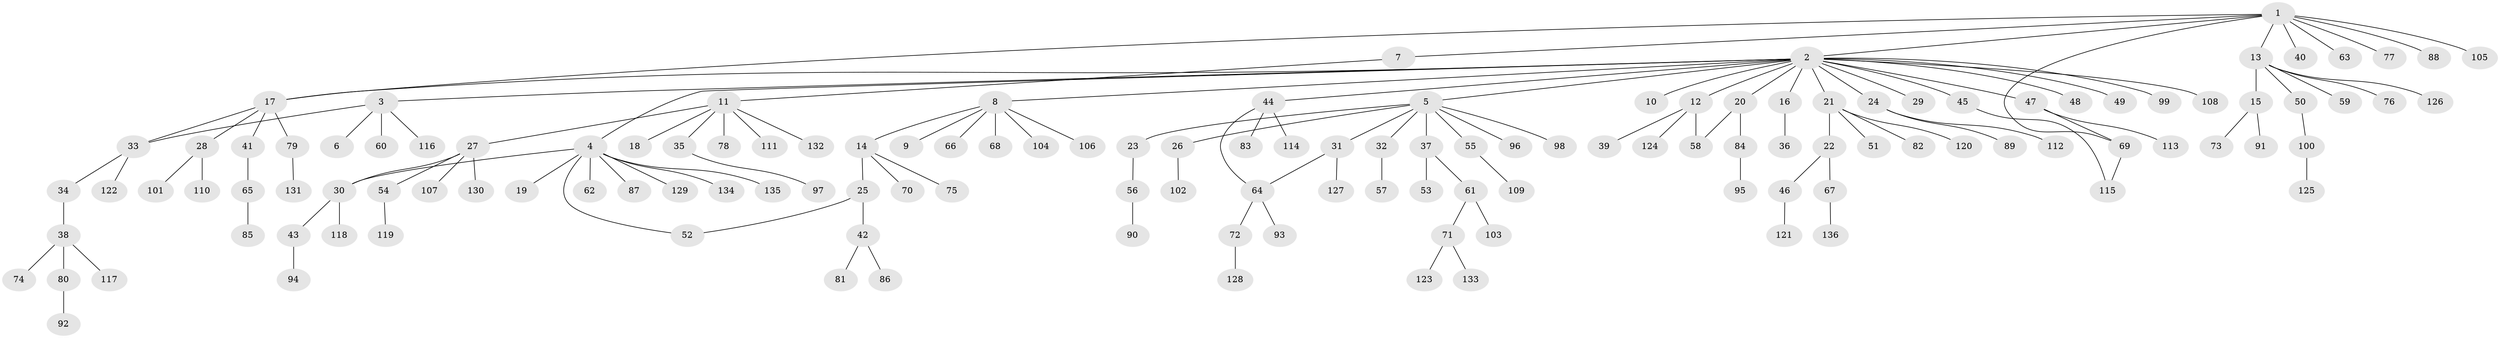 // coarse degree distribution, {10: 0.00980392156862745, 19: 0.00980392156862745, 4: 0.049019607843137254, 8: 0.0196078431372549, 6: 0.029411764705882353, 1: 0.5882352941176471, 3: 0.06862745098039216, 5: 0.00980392156862745, 2: 0.20588235294117646, 7: 0.00980392156862745}
// Generated by graph-tools (version 1.1) at 2025/23/03/03/25 07:23:52]
// undirected, 136 vertices, 143 edges
graph export_dot {
graph [start="1"]
  node [color=gray90,style=filled];
  1;
  2;
  3;
  4;
  5;
  6;
  7;
  8;
  9;
  10;
  11;
  12;
  13;
  14;
  15;
  16;
  17;
  18;
  19;
  20;
  21;
  22;
  23;
  24;
  25;
  26;
  27;
  28;
  29;
  30;
  31;
  32;
  33;
  34;
  35;
  36;
  37;
  38;
  39;
  40;
  41;
  42;
  43;
  44;
  45;
  46;
  47;
  48;
  49;
  50;
  51;
  52;
  53;
  54;
  55;
  56;
  57;
  58;
  59;
  60;
  61;
  62;
  63;
  64;
  65;
  66;
  67;
  68;
  69;
  70;
  71;
  72;
  73;
  74;
  75;
  76;
  77;
  78;
  79;
  80;
  81;
  82;
  83;
  84;
  85;
  86;
  87;
  88;
  89;
  90;
  91;
  92;
  93;
  94;
  95;
  96;
  97;
  98;
  99;
  100;
  101;
  102;
  103;
  104;
  105;
  106;
  107;
  108;
  109;
  110;
  111;
  112;
  113;
  114;
  115;
  116;
  117;
  118;
  119;
  120;
  121;
  122;
  123;
  124;
  125;
  126;
  127;
  128;
  129;
  130;
  131;
  132;
  133;
  134;
  135;
  136;
  1 -- 2;
  1 -- 7;
  1 -- 13;
  1 -- 17;
  1 -- 40;
  1 -- 63;
  1 -- 69;
  1 -- 77;
  1 -- 88;
  1 -- 105;
  2 -- 3;
  2 -- 4;
  2 -- 5;
  2 -- 8;
  2 -- 10;
  2 -- 12;
  2 -- 16;
  2 -- 17;
  2 -- 20;
  2 -- 21;
  2 -- 24;
  2 -- 29;
  2 -- 44;
  2 -- 45;
  2 -- 47;
  2 -- 48;
  2 -- 49;
  2 -- 99;
  2 -- 108;
  3 -- 6;
  3 -- 33;
  3 -- 60;
  3 -- 116;
  4 -- 19;
  4 -- 30;
  4 -- 52;
  4 -- 62;
  4 -- 87;
  4 -- 129;
  4 -- 134;
  4 -- 135;
  5 -- 23;
  5 -- 26;
  5 -- 31;
  5 -- 32;
  5 -- 37;
  5 -- 55;
  5 -- 96;
  5 -- 98;
  7 -- 11;
  8 -- 9;
  8 -- 14;
  8 -- 66;
  8 -- 68;
  8 -- 104;
  8 -- 106;
  11 -- 18;
  11 -- 27;
  11 -- 35;
  11 -- 78;
  11 -- 111;
  11 -- 132;
  12 -- 39;
  12 -- 58;
  12 -- 124;
  13 -- 15;
  13 -- 50;
  13 -- 59;
  13 -- 76;
  13 -- 126;
  14 -- 25;
  14 -- 70;
  14 -- 75;
  15 -- 73;
  15 -- 91;
  16 -- 36;
  17 -- 28;
  17 -- 33;
  17 -- 41;
  17 -- 79;
  20 -- 58;
  20 -- 84;
  21 -- 22;
  21 -- 51;
  21 -- 82;
  21 -- 120;
  22 -- 46;
  22 -- 67;
  23 -- 56;
  24 -- 89;
  24 -- 112;
  25 -- 42;
  25 -- 52;
  26 -- 102;
  27 -- 30;
  27 -- 54;
  27 -- 107;
  27 -- 130;
  28 -- 101;
  28 -- 110;
  30 -- 43;
  30 -- 118;
  31 -- 64;
  31 -- 127;
  32 -- 57;
  33 -- 34;
  33 -- 122;
  34 -- 38;
  35 -- 97;
  37 -- 53;
  37 -- 61;
  38 -- 74;
  38 -- 80;
  38 -- 117;
  41 -- 65;
  42 -- 81;
  42 -- 86;
  43 -- 94;
  44 -- 64;
  44 -- 83;
  44 -- 114;
  45 -- 115;
  46 -- 121;
  47 -- 69;
  47 -- 113;
  50 -- 100;
  54 -- 119;
  55 -- 109;
  56 -- 90;
  61 -- 71;
  61 -- 103;
  64 -- 72;
  64 -- 93;
  65 -- 85;
  67 -- 136;
  69 -- 115;
  71 -- 123;
  71 -- 133;
  72 -- 128;
  79 -- 131;
  80 -- 92;
  84 -- 95;
  100 -- 125;
}
